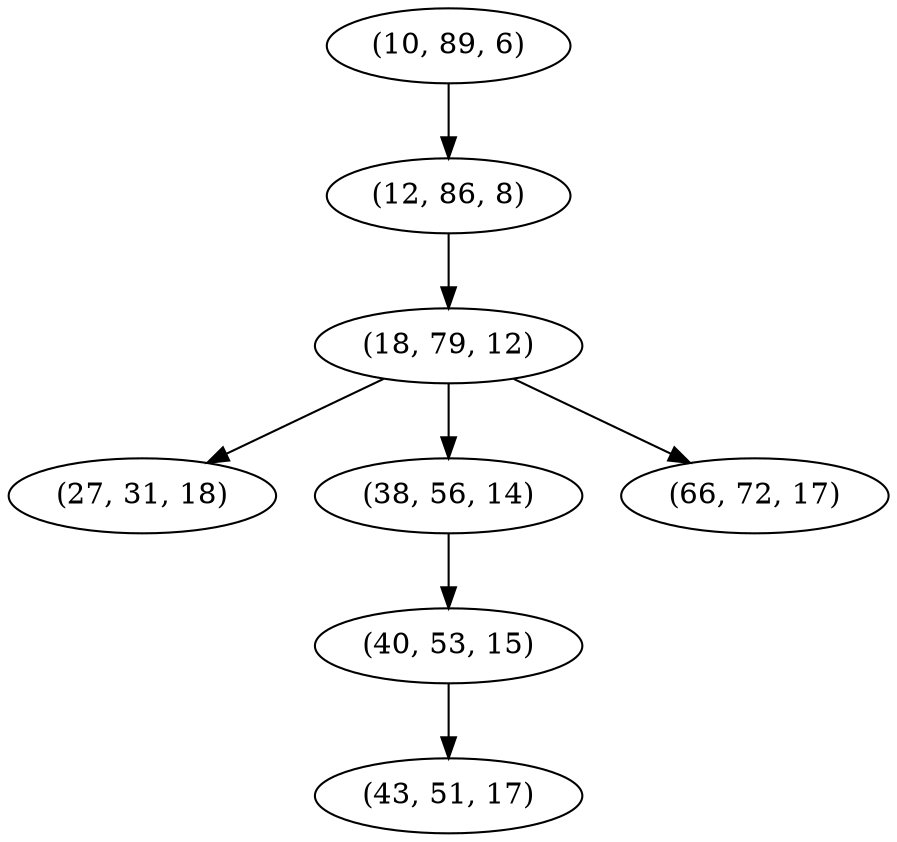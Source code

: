 digraph tree {
    "(10, 89, 6)";
    "(12, 86, 8)";
    "(18, 79, 12)";
    "(27, 31, 18)";
    "(38, 56, 14)";
    "(40, 53, 15)";
    "(43, 51, 17)";
    "(66, 72, 17)";
    "(10, 89, 6)" -> "(12, 86, 8)";
    "(12, 86, 8)" -> "(18, 79, 12)";
    "(18, 79, 12)" -> "(27, 31, 18)";
    "(18, 79, 12)" -> "(38, 56, 14)";
    "(18, 79, 12)" -> "(66, 72, 17)";
    "(38, 56, 14)" -> "(40, 53, 15)";
    "(40, 53, 15)" -> "(43, 51, 17)";
}
